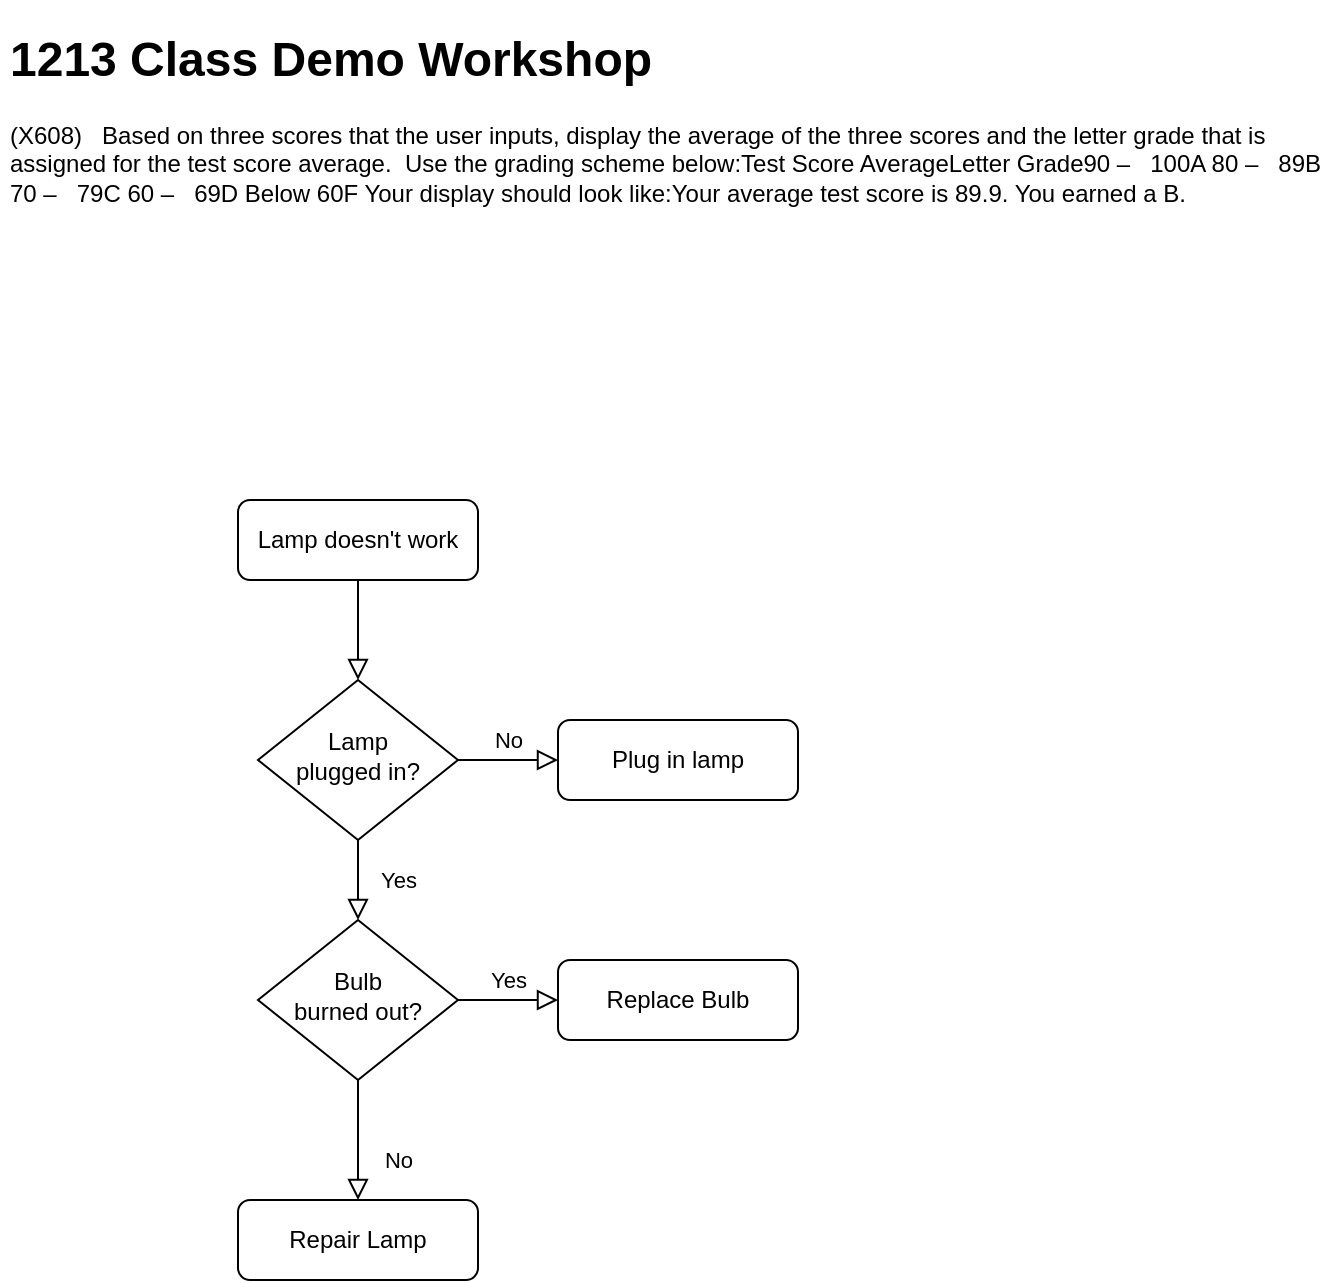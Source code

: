<mxfile version="14.2.9" type="github">
  <diagram id="C5RBs43oDa-KdzZeNtuy" name="Page-1">
    <mxGraphModel dx="1422" dy="1931" grid="1" gridSize="10" guides="1" tooltips="1" connect="1" arrows="1" fold="1" page="1" pageScale="1" pageWidth="827" pageHeight="1169" math="0" shadow="0">
      <root>
        <mxCell id="WIyWlLk6GJQsqaUBKTNV-0" />
        <mxCell id="WIyWlLk6GJQsqaUBKTNV-1" parent="WIyWlLk6GJQsqaUBKTNV-0" />
        <mxCell id="WIyWlLk6GJQsqaUBKTNV-2" value="" style="rounded=0;html=1;jettySize=auto;orthogonalLoop=1;fontSize=11;endArrow=block;endFill=0;endSize=8;strokeWidth=1;shadow=0;labelBackgroundColor=none;edgeStyle=orthogonalEdgeStyle;" parent="WIyWlLk6GJQsqaUBKTNV-1" source="WIyWlLk6GJQsqaUBKTNV-3" target="WIyWlLk6GJQsqaUBKTNV-6" edge="1">
          <mxGeometry relative="1" as="geometry" />
        </mxCell>
        <mxCell id="WIyWlLk6GJQsqaUBKTNV-3" value="Lamp doesn&#39;t work" style="rounded=1;whiteSpace=wrap;html=1;fontSize=12;glass=0;strokeWidth=1;shadow=0;" parent="WIyWlLk6GJQsqaUBKTNV-1" vertex="1">
          <mxGeometry x="160" y="80" width="120" height="40" as="geometry" />
        </mxCell>
        <mxCell id="WIyWlLk6GJQsqaUBKTNV-4" value="Yes" style="rounded=0;html=1;jettySize=auto;orthogonalLoop=1;fontSize=11;endArrow=block;endFill=0;endSize=8;strokeWidth=1;shadow=0;labelBackgroundColor=none;edgeStyle=orthogonalEdgeStyle;" parent="WIyWlLk6GJQsqaUBKTNV-1" source="WIyWlLk6GJQsqaUBKTNV-6" target="WIyWlLk6GJQsqaUBKTNV-10" edge="1">
          <mxGeometry y="20" relative="1" as="geometry">
            <mxPoint as="offset" />
          </mxGeometry>
        </mxCell>
        <mxCell id="WIyWlLk6GJQsqaUBKTNV-5" value="No" style="edgeStyle=orthogonalEdgeStyle;rounded=0;html=1;jettySize=auto;orthogonalLoop=1;fontSize=11;endArrow=block;endFill=0;endSize=8;strokeWidth=1;shadow=0;labelBackgroundColor=none;" parent="WIyWlLk6GJQsqaUBKTNV-1" source="WIyWlLk6GJQsqaUBKTNV-6" target="WIyWlLk6GJQsqaUBKTNV-7" edge="1">
          <mxGeometry y="10" relative="1" as="geometry">
            <mxPoint as="offset" />
          </mxGeometry>
        </mxCell>
        <mxCell id="WIyWlLk6GJQsqaUBKTNV-6" value="Lamp&lt;br&gt;plugged in?" style="rhombus;whiteSpace=wrap;html=1;shadow=0;fontFamily=Helvetica;fontSize=12;align=center;strokeWidth=1;spacing=6;spacingTop=-4;" parent="WIyWlLk6GJQsqaUBKTNV-1" vertex="1">
          <mxGeometry x="170" y="170" width="100" height="80" as="geometry" />
        </mxCell>
        <mxCell id="WIyWlLk6GJQsqaUBKTNV-7" value="Plug in lamp" style="rounded=1;whiteSpace=wrap;html=1;fontSize=12;glass=0;strokeWidth=1;shadow=0;" parent="WIyWlLk6GJQsqaUBKTNV-1" vertex="1">
          <mxGeometry x="320" y="190" width="120" height="40" as="geometry" />
        </mxCell>
        <mxCell id="WIyWlLk6GJQsqaUBKTNV-8" value="No" style="rounded=0;html=1;jettySize=auto;orthogonalLoop=1;fontSize=11;endArrow=block;endFill=0;endSize=8;strokeWidth=1;shadow=0;labelBackgroundColor=none;edgeStyle=orthogonalEdgeStyle;" parent="WIyWlLk6GJQsqaUBKTNV-1" source="WIyWlLk6GJQsqaUBKTNV-10" target="WIyWlLk6GJQsqaUBKTNV-11" edge="1">
          <mxGeometry x="0.333" y="20" relative="1" as="geometry">
            <mxPoint as="offset" />
          </mxGeometry>
        </mxCell>
        <mxCell id="WIyWlLk6GJQsqaUBKTNV-9" value="Yes" style="edgeStyle=orthogonalEdgeStyle;rounded=0;html=1;jettySize=auto;orthogonalLoop=1;fontSize=11;endArrow=block;endFill=0;endSize=8;strokeWidth=1;shadow=0;labelBackgroundColor=none;" parent="WIyWlLk6GJQsqaUBKTNV-1" source="WIyWlLk6GJQsqaUBKTNV-10" target="WIyWlLk6GJQsqaUBKTNV-12" edge="1">
          <mxGeometry y="10" relative="1" as="geometry">
            <mxPoint as="offset" />
          </mxGeometry>
        </mxCell>
        <mxCell id="WIyWlLk6GJQsqaUBKTNV-10" value="Bulb&lt;br&gt;burned out?" style="rhombus;whiteSpace=wrap;html=1;shadow=0;fontFamily=Helvetica;fontSize=12;align=center;strokeWidth=1;spacing=6;spacingTop=-4;" parent="WIyWlLk6GJQsqaUBKTNV-1" vertex="1">
          <mxGeometry x="170" y="290" width="100" height="80" as="geometry" />
        </mxCell>
        <mxCell id="WIyWlLk6GJQsqaUBKTNV-11" value="Repair Lamp" style="rounded=1;whiteSpace=wrap;html=1;fontSize=12;glass=0;strokeWidth=1;shadow=0;" parent="WIyWlLk6GJQsqaUBKTNV-1" vertex="1">
          <mxGeometry x="160" y="430" width="120" height="40" as="geometry" />
        </mxCell>
        <mxCell id="WIyWlLk6GJQsqaUBKTNV-12" value="Replace Bulb" style="rounded=1;whiteSpace=wrap;html=1;fontSize=12;glass=0;strokeWidth=1;shadow=0;" parent="WIyWlLk6GJQsqaUBKTNV-1" vertex="1">
          <mxGeometry x="320" y="310" width="120" height="40" as="geometry" />
        </mxCell>
        <mxCell id="LsNxBSuPGVXpMIUkofVe-0" value="&lt;h1&gt;1213 Class Demo Workshop&lt;/h1&gt;&lt;div&gt;(X608)&amp;nbsp; &amp;nbsp;Based on three scores that the user inputs, display the average of the three scores and the letter grade that is assigned for the test score average.&amp;nbsp; Use the grading scheme below:Test Score AverageLetter Grade90 –&amp;nbsp; &amp;nbsp;100A 80 –&amp;nbsp; &amp;nbsp;89B 70 –&amp;nbsp; &amp;nbsp;79C 60 –&amp;nbsp; &amp;nbsp;69D Below 60F Your display should look like:Your average test score is 89.9. You earned a B.&lt;br&gt;&lt;/div&gt;&lt;p&gt;&lt;span class=&quot;textLayer--absolute&quot; style=&quot;box-sizing: border-box ; color: transparent ; position: relative ; cursor: text ; transform-origin: 0% 0% ; display: block ; float: left ; margin-bottom: -918px ; margin-right: -918px ; background-color: rgb(242 , 242 , 242) ; left: 162.079px ; top: 466.128px ; font-size: 16.56px ; font-family: serif&quot;&gt;(&lt;/span&gt;&lt;span class=&quot;textLayer--absolute&quot; style=&quot;box-sizing: border-box ; color: transparent ; position: relative ; cursor: text ; transform-origin: 0% 0% ; display: block ; float: left ; margin-bottom: -918px ; margin-right: -918px ; background-color: rgb(242 , 242 , 242) ; left: 168.372px ; top: 466.128px ; font-size: 16.56px ; font-family: serif ; transform: scalex(0.953)&quot;&gt;X608&lt;/span&gt;&lt;span class=&quot;textLayer--absolute&quot; style=&quot;box-sizing: border-box ; color: transparent ; position: relative ; cursor: text ; transform-origin: 0% 0% ; display: block ; float: left ; margin-bottom: -918px ; margin-right: -918px ; background-color: rgb(242 , 242 , 242) ; left: 203.645px ; top: 466.128px ; font-size: 16.56px ; font-family: serif ; transform: scalex(1.064)&quot;&gt;)   Based on three scores that the user inputs, display the average of the three scores &lt;/span&gt;&lt;span class=&quot;textLayer--absolute&quot; style=&quot;box-sizing: border-box ; color: transparent ; position: relative ; cursor: text ; transform-origin: 0% 0% ; display: block ; float: left ; margin-bottom: -918px ; margin-right: -918px ; background-color: rgb(242 , 242 , 242) ; left: 162.063px ; top: 485.387px ; font-size: 16.56px ; font-family: serif ; transform: scalex(1.063)&quot;&gt;and the letter grade that is assigned for the test score average.  Use the grading scheme &lt;/span&gt;&lt;span class=&quot;textLayer--absolute&quot; style=&quot;box-sizing: border-box ; color: transparent ; position: relative ; cursor: text ; transform-origin: 0% 0% ; display: block ; float: left ; margin-bottom: -918px ; margin-right: -918px ; background-color: rgb(242 , 242 , 242) ; left: 162.063px ; top: 504.828px ; font-size: 16.56px ; font-family: serif ; transform: scalex(1.054)&quot;&gt;below:&lt;/span&gt;&lt;span class=&quot;textLayer--absolute&quot; style=&quot;box-sizing: border-box ; color: transparent ; position: relative ; cursor: text ; transform-origin: 0% 0% ; display: block ; float: left ; margin-bottom: -918px ; margin-right: -918px ; background-color: rgb(242 , 242 , 242) ; left: 162px ; top: 543.525px ; font-size: 16.56px ; font-family: serif ; transform: scalex(1.126)&quot;&gt;Test Score Average&lt;/span&gt;&lt;span class=&quot;textLayer--absolute&quot; style=&quot;box-sizing: border-box ; color: transparent ; position: relative ; cursor: text ; transform-origin: 0% 0% ; display: block ; float: left ; margin-bottom: -918px ; margin-right: -918px ; background-color: rgb(242 , 242 , 242) ; left: 486.013px ; top: 543.525px ; font-size: 16.56px ; font-family: serif ; transform: scalex(1.137)&quot;&gt;Letter Grade&lt;/span&gt;&lt;span class=&quot;textLayer--absolute&quot; style=&quot;box-sizing: border-box ; color: transparent ; position: relative ; cursor: text ; transform-origin: 0% 0% ; display: block ; float: left ; margin-bottom: -918px ; margin-right: -918px ; background-color: rgb(242 , 242 , 242) ; left: 162px ; top: 566.565px ; font-size: 16.56px ; font-family: serif ; transform: scalex(1.063)&quot;&gt;90 &lt;/span&gt;&lt;span class=&quot;textLayer--absolute&quot; style=&quot;box-sizing: border-box ; color: transparent ; position: relative ; cursor: text ; transform-origin: 0% 0% ; display: block ; float: left ; margin-bottom: -918px ; margin-right: -918px ; background-color: rgb(242 , 242 , 242) ; left: 183.959px ; top: 566.565px ; font-size: 16.56px ; font-family: serif ; transform: scalex(1.048)&quot;&gt;–   100&lt;/span&gt;&lt;span class=&quot;textLayer--absolute&quot; style=&quot;box-sizing: border-box ; color: transparent ; position: relative ; cursor: text ; transform-origin: 0% 0% ; display: block ; float: left ; margin-bottom: -918px ; margin-right: -918px ; background-color: rgb(242 , 242 , 242) ; left: 539.999px ; top: 566.565px ; font-size: 16.56px ; font-family: serif ; transform: scalex(0.864)&quot;&gt;A &lt;/span&gt;&lt;span class=&quot;textLayer--absolute&quot; style=&quot;box-sizing: border-box ; color: transparent ; position: relative ; cursor: text ; transform-origin: 0% 0% ; display: block ; float: left ; margin-bottom: -918px ; margin-right: -918px ; background-color: rgb(242 , 242 , 242) ; left: 162px ; top: 586.006px ; font-size: 16.56px ; font-family: serif ; transform: scalex(1.063)&quot;&gt;80 &lt;/span&gt;&lt;span class=&quot;textLayer--absolute&quot; style=&quot;box-sizing: border-box ; color: transparent ; position: relative ; cursor: text ; transform-origin: 0% 0% ; display: block ; float: left ; margin-bottom: -918px ; margin-right: -918px ; background-color: rgb(242 , 242 , 242) ; left: 183.959px ; top: 586.006px ; font-size: 16.56px ; font-family: serif ; transform: scalex(1.034)&quot;&gt;–   89&lt;/span&gt;&lt;span class=&quot;textLayer--absolute&quot; style=&quot;box-sizing: border-box ; color: transparent ; position: relative ; cursor: text ; transform-origin: 0% 0% ; display: block ; float: left ; margin-bottom: -918px ; margin-right: -918px ; background-color: rgb(242 , 242 , 242) ; left: 540.015px ; top: 586.006px ; font-size: 16.56px ; font-family: serif ; transform: scalex(0.904)&quot;&gt;B &lt;/span&gt;&lt;span class=&quot;textLayer--absolute&quot; style=&quot;box-sizing: border-box ; color: transparent ; position: relative ; cursor: text ; transform-origin: 0% 0% ; display: block ; float: left ; margin-bottom: -918px ; margin-right: -918px ; background-color: rgb(242 , 242 , 242) ; left: 162.017px ; top: 605.265px ; font-size: 16.56px ; font-family: serif ; transform: scalex(1.063)&quot;&gt;70 &lt;/span&gt;&lt;span class=&quot;textLayer--absolute&quot; style=&quot;box-sizing: border-box ; color: transparent ; position: relative ; cursor: text ; transform-origin: 0% 0% ; display: block ; float: left ; margin-bottom: -918px ; margin-right: -918px ; background-color: rgb(242 , 242 , 242) ; left: 183.975px ; top: 605.265px ; font-size: 16.56px ; font-family: serif ; transform: scalex(1.034)&quot;&gt;–   79&lt;/span&gt;&lt;span class=&quot;textLayer--absolute&quot; style=&quot;box-sizing: border-box ; color: transparent ; position: relative ; cursor: text ; transform-origin: 0% 0% ; display: block ; float: left ; margin-bottom: -918px ; margin-right: -918px ; background-color: rgb(242 , 242 , 242) ; left: 540.032px ; top: 605.265px ; font-size: 16.56px ; font-family: serif ; transform: scalex(0.856)&quot;&gt;C &lt;/span&gt;&lt;span class=&quot;textLayer--absolute&quot; style=&quot;box-sizing: border-box ; color: transparent ; position: relative ; cursor: text ; transform-origin: 0% 0% ; display: block ; float: left ; margin-bottom: -918px ; margin-right: -918px ; background-color: rgb(242 , 242 , 242) ; left: 162.033px ; top: 624.707px ; font-size: 16.56px ; font-family: serif ; transform: scalex(1.063)&quot;&gt;60 &lt;/span&gt;&lt;span class=&quot;textLayer--absolute&quot; style=&quot;box-sizing: border-box ; color: transparent ; position: relative ; cursor: text ; transform-origin: 0% 0% ; display: block ; float: left ; margin-bottom: -918px ; margin-right: -918px ; background-color: rgb(242 , 242 , 242) ; left: 183.992px ; top: 624.707px ; font-size: 16.56px ; font-family: serif ; transform: scalex(1.034)&quot;&gt;–   69&lt;/span&gt;&lt;span class=&quot;textLayer--absolute&quot; style=&quot;box-sizing: border-box ; color: transparent ; position: relative ; cursor: text ; transform-origin: 0% 0% ; display: block ; float: left ; margin-bottom: -918px ; margin-right: -918px ; background-color: rgb(242 , 242 , 242) ; left: 540.048px ; top: 624.707px ; font-size: 16.56px ; font-family: serif ; transform: scalex(0.908)&quot;&gt;D &lt;/span&gt;&lt;span class=&quot;textLayer--absolute&quot; style=&quot;box-sizing: border-box ; color: transparent ; position: relative ; cursor: text ; transform-origin: 0% 0% ; display: block ; float: left ; margin-bottom: -918px ; margin-right: -918px ; background-color: rgb(242 , 242 , 242) ; left: 162.05px ; top: 643.966px ; font-size: 16.56px ; font-family: serif ; transform: scalex(1.035)&quot;&gt;Below 60&lt;/span&gt;&lt;span class=&quot;textLayer--absolute&quot; style=&quot;box-sizing: border-box ; color: transparent ; position: relative ; cursor: text ; transform-origin: 0% 0% ; display: block ; float: left ; margin-bottom: -918px ; margin-right: -918px ; background-color: rgb(242 , 242 , 242) ; left: 540.065px ; top: 643.966px ; font-size: 16.56px ; font-family: serif ; transform: scalex(0.934)&quot;&gt;F &lt;/span&gt;&lt;span class=&quot;textLayer--absolute&quot; style=&quot;box-sizing: border-box ; color: transparent ; position: relative ; cursor: text ; transform-origin: 0% 0% ; display: block ; float: left ; margin-bottom: -918px ; margin-right: -918px ; background-color: rgb(242 , 242 , 242) ; left: 162.066px ; top: 682.667px ; font-size: 16.56px ; font-family: serif ; transform: scalex(1.041)&quot;&gt;Your display should look like:&lt;/span&gt;&lt;span class=&quot;textLayer--absolute&quot; style=&quot;box-sizing: border-box ; color: transparent ; position: relative ; cursor: text ; transform-origin: 0% 0% ; display: block ; float: left ; margin-bottom: -918px ; margin-right: -918px ; background-color: rgb(242 , 242 , 242) ; left: 162.066px ; top: 701.888px ; font-size: 16.56px ; font-family: monospace ; transform: scalex(1.088)&quot;&gt;Your average test score is 89.9. You earned a B. &lt;/span&gt;&lt;/p&gt;" style="text;html=1;strokeColor=none;fillColor=none;spacing=5;spacingTop=-20;whiteSpace=wrap;overflow=hidden;rounded=0;" vertex="1" parent="WIyWlLk6GJQsqaUBKTNV-1">
          <mxGeometry x="41" y="-160" width="670" height="120" as="geometry" />
        </mxCell>
      </root>
    </mxGraphModel>
  </diagram>
</mxfile>
